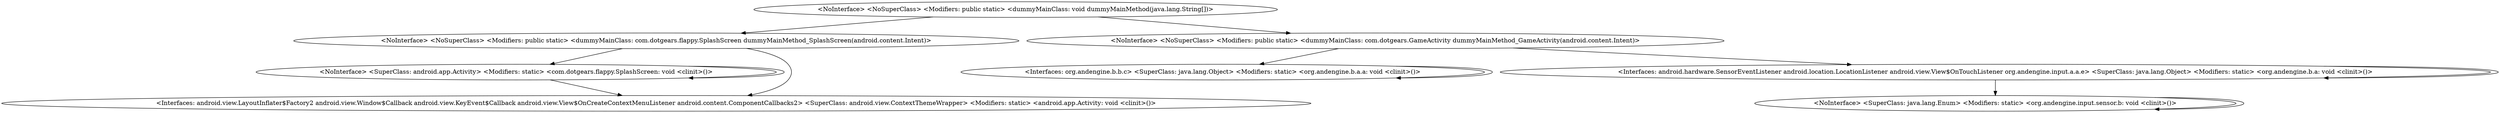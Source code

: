 digraph "callgraph" {
    subgraph "<NoInterface> <NoSuperClass> <Modifiers: public static> <dummyMainClass: void dummyMainMethod(java.lang.String[])>" {
    }
    "<NoInterface> <NoSuperClass> <Modifiers: public static> <dummyMainClass: void dummyMainMethod(java.lang.String[])>"
    "<NoInterface> <NoSuperClass> <Modifiers: public static> <dummyMainClass: com.dotgears.flappy.SplashScreen dummyMainMethod_SplashScreen(android.content.Intent)>"
    "<NoInterface> <NoSuperClass> <Modifiers: public static> <dummyMainClass: void dummyMainMethod(java.lang.String[])>"->"<NoInterface> <NoSuperClass> <Modifiers: public static> <dummyMainClass: com.dotgears.flappy.SplashScreen dummyMainMethod_SplashScreen(android.content.Intent)>";
    subgraph "<NoInterface> <NoSuperClass> <Modifiers: public static> <dummyMainClass: com.dotgears.flappy.SplashScreen dummyMainMethod_SplashScreen(android.content.Intent)>" {
    }
    "<NoInterface> <SuperClass: android.app.Activity> <Modifiers: static> <com.dotgears.flappy.SplashScreen: void <clinit>()>"
    "<NoInterface> <NoSuperClass> <Modifiers: public static> <dummyMainClass: com.dotgears.flappy.SplashScreen dummyMainMethod_SplashScreen(android.content.Intent)>"->"<NoInterface> <SuperClass: android.app.Activity> <Modifiers: static> <com.dotgears.flappy.SplashScreen: void <clinit>()>";
    subgraph "<NoInterface> <SuperClass: android.app.Activity> <Modifiers: static> <com.dotgears.flappy.SplashScreen: void <clinit>()>" {
    }
    "<NoInterface> <SuperClass: android.app.Activity> <Modifiers: static> <com.dotgears.flappy.SplashScreen: void <clinit>()>"->"<NoInterface> <SuperClass: android.app.Activity> <Modifiers: static> <com.dotgears.flappy.SplashScreen: void <clinit>()>";
    "<Interfaces: android.view.LayoutInflater$Factory2 android.view.Window$Callback android.view.KeyEvent$Callback android.view.View$OnCreateContextMenuListener android.content.ComponentCallbacks2> <SuperClass: android.view.ContextThemeWrapper> <Modifiers: static> <android.app.Activity: void <clinit>()>"
    "<NoInterface> <SuperClass: android.app.Activity> <Modifiers: static> <com.dotgears.flappy.SplashScreen: void <clinit>()>"->"<Interfaces: android.view.LayoutInflater$Factory2 android.view.Window$Callback android.view.KeyEvent$Callback android.view.View$OnCreateContextMenuListener android.content.ComponentCallbacks2> <SuperClass: android.view.ContextThemeWrapper> <Modifiers: static> <android.app.Activity: void <clinit>()>";
    subgraph "<Interfaces: android.view.LayoutInflater$Factory2 android.view.Window$Callback android.view.KeyEvent$Callback android.view.View$OnCreateContextMenuListener android.content.ComponentCallbacks2> <SuperClass: android.view.ContextThemeWrapper> <Modifiers: static> <android.app.Activity: void <clinit>()>" {
    }
    "<NoInterface> <NoSuperClass> <Modifiers: public static> <dummyMainClass: com.dotgears.flappy.SplashScreen dummyMainMethod_SplashScreen(android.content.Intent)>"->"<Interfaces: android.view.LayoutInflater$Factory2 android.view.Window$Callback android.view.KeyEvent$Callback android.view.View$OnCreateContextMenuListener android.content.ComponentCallbacks2> <SuperClass: android.view.ContextThemeWrapper> <Modifiers: static> <android.app.Activity: void <clinit>()>";
    "<NoInterface> <NoSuperClass> <Modifiers: public static> <dummyMainClass: com.dotgears.GameActivity dummyMainMethod_GameActivity(android.content.Intent)>"
    "<NoInterface> <NoSuperClass> <Modifiers: public static> <dummyMainClass: void dummyMainMethod(java.lang.String[])>"->"<NoInterface> <NoSuperClass> <Modifiers: public static> <dummyMainClass: com.dotgears.GameActivity dummyMainMethod_GameActivity(android.content.Intent)>";
    subgraph "<NoInterface> <NoSuperClass> <Modifiers: public static> <dummyMainClass: com.dotgears.GameActivity dummyMainMethod_GameActivity(android.content.Intent)>" {
    }
    "<Interfaces: org.andengine.b.b.c> <SuperClass: java.lang.Object> <Modifiers: static> <org.andengine.b.a.a: void <clinit>()>"
    "<NoInterface> <NoSuperClass> <Modifiers: public static> <dummyMainClass: com.dotgears.GameActivity dummyMainMethod_GameActivity(android.content.Intent)>"->"<Interfaces: org.andengine.b.b.c> <SuperClass: java.lang.Object> <Modifiers: static> <org.andengine.b.a.a: void <clinit>()>";
    subgraph "<Interfaces: org.andengine.b.b.c> <SuperClass: java.lang.Object> <Modifiers: static> <org.andengine.b.a.a: void <clinit>()>" {
    }
    "<Interfaces: org.andengine.b.b.c> <SuperClass: java.lang.Object> <Modifiers: static> <org.andengine.b.a.a: void <clinit>()>"->"<Interfaces: org.andengine.b.b.c> <SuperClass: java.lang.Object> <Modifiers: static> <org.andengine.b.a.a: void <clinit>()>";
    "<Interfaces: android.hardware.SensorEventListener android.location.LocationListener android.view.View$OnTouchListener org.andengine.input.a.a.e> <SuperClass: java.lang.Object> <Modifiers: static> <org.andengine.b.a: void <clinit>()>"
    "<NoInterface> <NoSuperClass> <Modifiers: public static> <dummyMainClass: com.dotgears.GameActivity dummyMainMethod_GameActivity(android.content.Intent)>"->"<Interfaces: android.hardware.SensorEventListener android.location.LocationListener android.view.View$OnTouchListener org.andengine.input.a.a.e> <SuperClass: java.lang.Object> <Modifiers: static> <org.andengine.b.a: void <clinit>()>";
    subgraph "<Interfaces: android.hardware.SensorEventListener android.location.LocationListener android.view.View$OnTouchListener org.andengine.input.a.a.e> <SuperClass: java.lang.Object> <Modifiers: static> <org.andengine.b.a: void <clinit>()>" {
    }
    "<NoInterface> <SuperClass: java.lang.Enum> <Modifiers: static> <org.andengine.input.sensor.b: void <clinit>()>"
    "<Interfaces: android.hardware.SensorEventListener android.location.LocationListener android.view.View$OnTouchListener org.andengine.input.a.a.e> <SuperClass: java.lang.Object> <Modifiers: static> <org.andengine.b.a: void <clinit>()>"->"<NoInterface> <SuperClass: java.lang.Enum> <Modifiers: static> <org.andengine.input.sensor.b: void <clinit>()>";
    subgraph "<NoInterface> <SuperClass: java.lang.Enum> <Modifiers: static> <org.andengine.input.sensor.b: void <clinit>()>" {
    }
    "<NoInterface> <SuperClass: java.lang.Enum> <Modifiers: static> <org.andengine.input.sensor.b: void <clinit>()>"->"<NoInterface> <SuperClass: java.lang.Enum> <Modifiers: static> <org.andengine.input.sensor.b: void <clinit>()>";
    "<Interfaces: android.hardware.SensorEventListener android.location.LocationListener android.view.View$OnTouchListener org.andengine.input.a.a.e> <SuperClass: java.lang.Object> <Modifiers: static> <org.andengine.b.a: void <clinit>()>"->"<Interfaces: android.hardware.SensorEventListener android.location.LocationListener android.view.View$OnTouchListener org.andengine.input.a.a.e> <SuperClass: java.lang.Object> <Modifiers: static> <org.andengine.b.a: void <clinit>()>";
}
